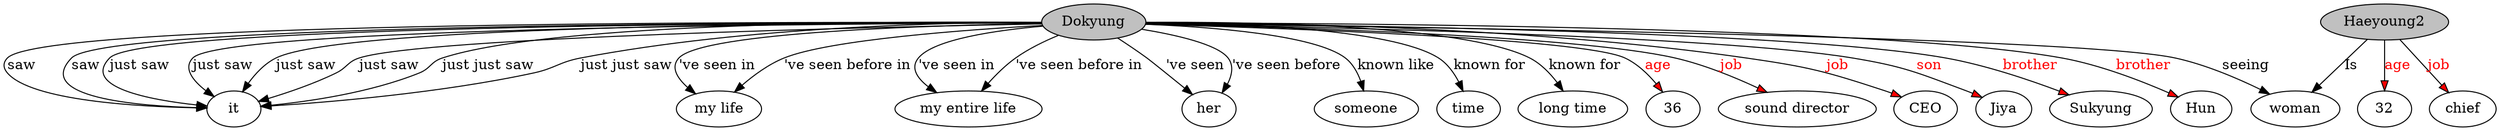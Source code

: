// The Round Table
digraph {
	0 [label=Dokyung fillcolor=gray style=filled]
	1 [label=it]
	0 -> 1 [label="just saw"]
	0 -> 1 [label="just saw"]
	0 -> 1 [label="just saw"]
	0 -> 1 [label="just saw"]
	0 -> 1 [label="just just saw"]
	0 -> 1 [label="just just saw"]
	0 -> 1 [label=saw]
	0 -> 1 [label=saw]
	2 [label=woman]
	0 -> 2 [label=seeing]
	3 [label="my life"]
	0 -> 3 [label="'ve seen before in"]
	4 [label="my entire life"]
	0 -> 4 [label="'ve seen before in"]
	5 [label=her]
	0 -> 5 [label="'ve seen before"]
	0 -> 3 [label="'ve seen in"]
	0 -> 4 [label="'ve seen in"]
	0 -> 5 [label="'ve seen"]
	6 [label=someone]
	0 -> 6 [label="known like"]
	7 [label=time]
	0 -> 7 [label="known for"]
	8 [label="long time"]
	0 -> 8 [label="known for"]
	9 [label=36]
	0 -> 9 [label=age fillcolor=red fontcolor=red style=filled]
	10 [label="sound director"]
	0 -> 10 [label=job fillcolor=red fontcolor=red style=filled]
	11 [label=CEO]
	0 -> 11 [label=job fillcolor=red fontcolor=red style=filled]
	12 [label=Jiya]
	0 -> 12 [label=son fillcolor=red fontcolor=red style=filled]
	13 [label=Sukyung]
	0 -> 13 [label=brother fillcolor=red fontcolor=red style=filled]
	14 [label=Hun]
	0 -> 14 [label=brother fillcolor=red fontcolor=red style=filled]
	15 [label=Haeyoung2 fillcolor=gray style=filled]
	15 -> 2 [label=Is]
	16 [label=32]
	15 -> 16 [label=age fillcolor=red fontcolor=red style=filled]
	17 [label=chief]
	15 -> 17 [label=job fillcolor=red fontcolor=red style=filled]
}
